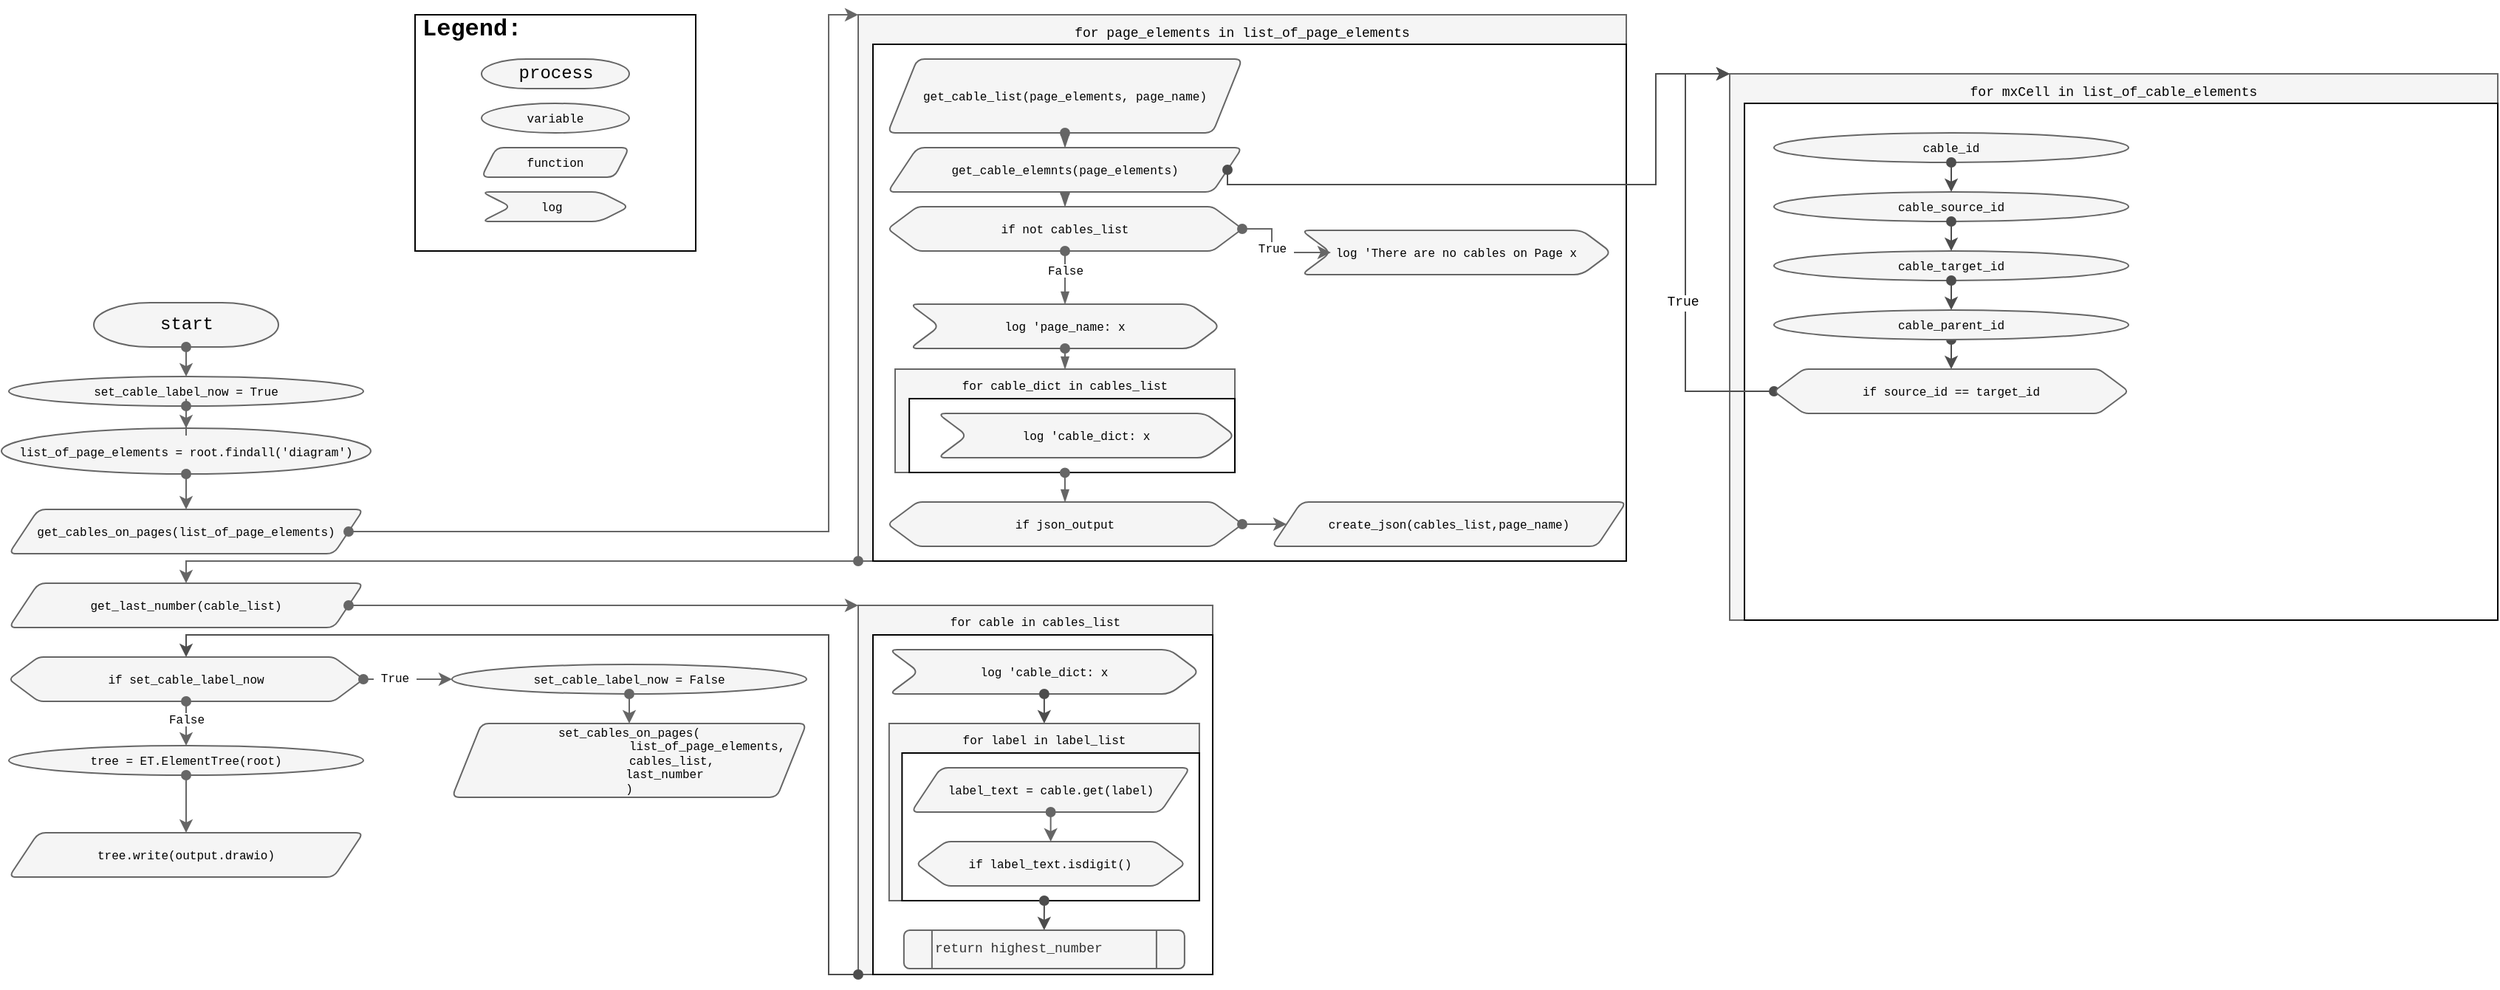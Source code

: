 <mxfile version="20.3.0" type="device"><diagram id="6a731a19-8d31-9384-78a2-239565b7b9f0" name="Page-1"><mxGraphModel dx="848" dy="623" grid="1" gridSize="10" guides="1" tooltips="1" connect="1" arrows="1" fold="1" page="1" pageScale="1" pageWidth="1169" pageHeight="827" background="#ffffff" math="0" shadow="0"><root><mxCell id="0"/><mxCell id="1" parent="0"/><mxCell id="BurVSN_nrZMifRmJG1uA-124" value="list_of_page_elements = root.findall('diagram')" style="ellipse;whiteSpace=wrap;html=1;rounded=1;shadow=0;sketch=0;fontSize=8;fontFamily=Courier New;fillColor=#f5f5f5;strokeColor=#666666;" parent="1" vertex="1"><mxGeometry x="40" y="320" width="250" height="31" as="geometry"/></mxCell><mxCell id="BurVSN_nrZMifRmJG1uA-59" value="get_cables_on_pages(list_of_page_elements)" style="shape=parallelogram;perimeter=parallelogramPerimeter;whiteSpace=wrap;html=1;fixedSize=1;size=20;perimeterSpacing=0;rounded=1;shadow=0;sketch=0;arcSize=10;fontSize=8;fontFamily=Courier New;fillColor=#f5f5f5;strokeColor=#666666;" parent="1" vertex="1"><mxGeometry x="45" y="375" width="240" height="30" as="geometry"/></mxCell><mxCell id="BurVSN_nrZMifRmJG1uA-63" value="&lt;span&gt;set_cable_label_now = True&lt;/span&gt;" style="ellipse;whiteSpace=wrap;html=1;rounded=1;shadow=0;sketch=0;fontSize=8;fontFamily=Courier New;fillColor=#f5f5f5;strokeColor=#666666;" parent="1" vertex="1"><mxGeometry x="45" y="285" width="240" height="20" as="geometry"/></mxCell><mxCell id="BurVSN_nrZMifRmJG1uA-67" value="&lt;font style=&quot;font-size: 8px&quot;&gt;get_last_number(cable_list)&lt;/font&gt;" style="shape=parallelogram;perimeter=parallelogramPerimeter;whiteSpace=wrap;html=1;fixedSize=1;size=20;perimeterSpacing=0;rounded=1;shadow=0;sketch=0;arcSize=10;fontSize=8;fontFamily=Courier New;fillColor=#f5f5f5;strokeColor=#666666;" parent="1" vertex="1"><mxGeometry x="45" y="425" width="240" height="30" as="geometry"/></mxCell><mxCell id="BurVSN_nrZMifRmJG1uA-69" value="&lt;div style=&quot;line-height: 18px&quot;&gt;&lt;font style=&quot;font-size: 8px&quot; face=&quot;Courier New&quot;&gt;if set_cable_label_now&lt;/font&gt;&lt;/div&gt;" style="shape=hexagon;perimeter=hexagonPerimeter2;whiteSpace=wrap;html=1;fixedSize=1;rounded=1;shadow=0;sketch=0;strokeWidth=1;fontSize=8;arcSize=7;fillColor=#f5f5f5;strokeColor=#666666;" parent="1" vertex="1"><mxGeometry x="45" y="475" width="240" height="30" as="geometry"/></mxCell><mxCell id="BurVSN_nrZMifRmJG1uA-74" value="&lt;font style=&quot;font-size: 8px&quot;&gt;set_cables_on_pages(&lt;br&gt;&amp;nbsp; &amp;nbsp; &amp;nbsp; &amp;nbsp; &amp;nbsp; &amp;nbsp; &amp;nbsp; &amp;nbsp; &amp;nbsp; &amp;nbsp; &amp;nbsp; list_of_page_elements, &lt;br&gt;&amp;nbsp; &amp;nbsp; &amp;nbsp; &amp;nbsp; &amp;nbsp; &amp;nbsp; cables_list, &lt;br&gt;&amp;nbsp; &amp;nbsp; &amp;nbsp; &amp;nbsp; &amp;nbsp; last_number&lt;br&gt;)&lt;/font&gt;" style="shape=parallelogram;perimeter=parallelogramPerimeter;whiteSpace=wrap;html=1;fixedSize=1;size=20;perimeterSpacing=0;rounded=1;shadow=0;sketch=0;arcSize=10;fontSize=8;fontFamily=Courier New;fillColor=#f5f5f5;strokeColor=#666666;" parent="1" vertex="1"><mxGeometry x="345" y="520" width="240" height="50" as="geometry"/></mxCell><mxCell id="BurVSN_nrZMifRmJG1uA-80" value="&lt;span&gt;tree = ET.ElementTree(root)&lt;/span&gt;" style="ellipse;whiteSpace=wrap;html=1;rounded=1;shadow=0;sketch=0;fontSize=8;fontFamily=Courier New;fillColor=#f5f5f5;strokeColor=#666666;" parent="1" vertex="1"><mxGeometry x="45" y="535" width="240" height="20" as="geometry"/></mxCell><mxCell id="BurVSN_nrZMifRmJG1uA-82" value="tree.write(output.drawio)" style="shape=parallelogram;perimeter=parallelogramPerimeter;whiteSpace=wrap;html=1;fixedSize=1;size=20;perimeterSpacing=0;rounded=1;shadow=0;sketch=0;arcSize=10;fontSize=8;fontFamily=Courier New;fillColor=#f5f5f5;strokeColor=#666666;" parent="1" vertex="1"><mxGeometry x="45" y="594" width="240" height="30" as="geometry"/></mxCell><mxCell id="BurVSN_nrZMifRmJG1uA-92" value="&lt;span&gt;set_cable_label_now = False&lt;/span&gt;" style="ellipse;whiteSpace=wrap;html=1;rounded=1;shadow=0;sketch=0;fontSize=8;fontFamily=Courier New;fillColor=#f5f5f5;strokeColor=#666666;" parent="1" vertex="1"><mxGeometry x="345" y="480" width="240" height="20" as="geometry"/></mxCell><mxCell id="2" value="start" style="shape=mxgraph.flowchart.terminator;strokeWidth=1;gradientDirection=north;fontStyle=0;html=1;fontFamily=Courier New;fillColor=#f5f5f5;strokeColor=#666666;" parent="1" vertex="1"><mxGeometry x="102.5" y="235" width="125" height="30" as="geometry"/></mxCell><mxCell id="7" style="fontStyle=1;strokeWidth=1;html=1;entryX=0.5;entryY=0;entryDx=0;entryDy=0;strokeColor=#666666;fillColor=#f5f5f5;startArrow=oval;startFill=1;" parent="1" source="2" target="BurVSN_nrZMifRmJG1uA-63" edge="1"><mxGeometry relative="1" as="geometry"><mxPoint x="-64.25" y="185.0" as="targetPoint"/></mxGeometry></mxCell><mxCell id="BurVSN_nrZMifRmJG1uA-104" style="edgeStyle=orthogonalEdgeStyle;rounded=0;orthogonalLoop=1;jettySize=auto;html=1;exitX=1;exitY=0.5;exitDx=0;exitDy=0;entryX=0;entryY=0;entryDx=0;entryDy=0;fontFamily=Courier New;fontSize=8;strokeColor=#666666;fillColor=#f5f5f5;startArrow=oval;startFill=1;" parent="1" source="BurVSN_nrZMifRmJG1uA-59" target="BurVSN_nrZMifRmJG1uA-86" edge="1"><mxGeometry relative="1" as="geometry"><mxPoint x="625" y="180.0" as="targetPoint"/><Array as="points"><mxPoint x="600" y="390"/><mxPoint x="600" y="40"/></Array></mxGeometry></mxCell><mxCell id="BurVSN_nrZMifRmJG1uA-66" value="" style="edgeStyle=orthogonalEdgeStyle;rounded=0;orthogonalLoop=1;jettySize=auto;html=1;fontSize=8;entryX=0.5;entryY=0;entryDx=0;entryDy=0;strokeColor=#666666;fillColor=#f5f5f5;startArrow=oval;startFill=1;exitX=0.5;exitY=1;exitDx=0;exitDy=0;" parent="1" source="BurVSN_nrZMifRmJG1uA-124" target="BurVSN_nrZMifRmJG1uA-59" edge="1"><mxGeometry relative="1" as="geometry"><mxPoint x="165" y="355" as="sourcePoint"/><mxPoint x="160" y="445" as="targetPoint"/></mxGeometry></mxCell><mxCell id="BurVSN_nrZMifRmJG1uA-64" value="" style="edgeStyle=orthogonalEdgeStyle;rounded=0;orthogonalLoop=1;jettySize=auto;html=1;fontSize=8;strokeColor=#666666;fillColor=#f5f5f5;startArrow=oval;startFill=1;entryX=0.5;entryY=0;entryDx=0;entryDy=0;" parent="1" source="BurVSN_nrZMifRmJG1uA-63" target="BurVSN_nrZMifRmJG1uA-124" edge="1"><mxGeometry relative="1" as="geometry"><mxPoint x="165" y="325" as="targetPoint"/></mxGeometry></mxCell><mxCell id="BurVSN_nrZMifRmJG1uA-73" value="" style="edgeStyle=orthogonalEdgeStyle;rounded=0;orthogonalLoop=1;jettySize=auto;html=1;fontFamily=Courier New;fontSize=8;entryX=0;entryY=0.5;entryDx=0;entryDy=0;strokeColor=#666666;fillColor=#f5f5f5;startArrow=oval;startFill=1;" parent="1" source="BurVSN_nrZMifRmJG1uA-69" target="BurVSN_nrZMifRmJG1uA-92" edge="1"><mxGeometry relative="1" as="geometry"><mxPoint x="365" y="490" as="targetPoint"/></mxGeometry></mxCell><mxCell id="BurVSN_nrZMifRmJG1uA-91" value="&amp;nbsp;True&amp;nbsp;" style="edgeLabel;html=1;align=center;verticalAlign=middle;resizable=0;points=[];fontSize=8;fontFamily=Courier New;" parent="BurVSN_nrZMifRmJG1uA-73" vertex="1" connectable="0"><mxGeometry x="-0.31" y="1" relative="1" as="geometry"><mxPoint as="offset"/></mxGeometry></mxCell><mxCell id="BurVSN_nrZMifRmJG1uA-81" value="" style="edgeStyle=orthogonalEdgeStyle;rounded=0;orthogonalLoop=1;jettySize=auto;html=1;fontFamily=Courier New;fontSize=8;strokeColor=#666666;fillColor=#f5f5f5;startArrow=oval;startFill=1;" parent="1" source="BurVSN_nrZMifRmJG1uA-69" target="BurVSN_nrZMifRmJG1uA-80" edge="1"><mxGeometry relative="1" as="geometry"/></mxCell><mxCell id="BurVSN_nrZMifRmJG1uA-94" value="False" style="edgeLabel;html=1;align=center;verticalAlign=middle;resizable=0;points=[];fontSize=8;fontFamily=Courier New;" parent="BurVSN_nrZMifRmJG1uA-81" vertex="1" connectable="0"><mxGeometry x="0.274" relative="1" as="geometry"><mxPoint as="offset"/></mxGeometry></mxCell><mxCell id="BurVSN_nrZMifRmJG1uA-83" value="" style="edgeStyle=orthogonalEdgeStyle;rounded=0;orthogonalLoop=1;jettySize=auto;html=1;fontFamily=Courier New;fontSize=8;strokeColor=#666666;fillColor=#f5f5f5;startArrow=oval;startFill=1;" parent="1" source="BurVSN_nrZMifRmJG1uA-80" target="BurVSN_nrZMifRmJG1uA-82" edge="1"><mxGeometry relative="1" as="geometry"/></mxCell><mxCell id="BurVSN_nrZMifRmJG1uA-93" style="edgeStyle=orthogonalEdgeStyle;rounded=0;orthogonalLoop=1;jettySize=auto;html=1;exitX=0.5;exitY=1;exitDx=0;exitDy=0;entryX=0.5;entryY=0;entryDx=0;entryDy=0;fontFamily=Courier New;fontSize=8;strokeColor=#666666;fillColor=#f5f5f5;startArrow=oval;startFill=1;" parent="1" source="BurVSN_nrZMifRmJG1uA-92" target="BurVSN_nrZMifRmJG1uA-74" edge="1"><mxGeometry relative="1" as="geometry"/></mxCell><mxCell id="BurVSN_nrZMifRmJG1uA-103" value="" style="group;strokeColor=#000000;" parent="1" vertex="1" connectable="0"><mxGeometry x="320" y="40" width="190" height="160" as="geometry"/></mxCell><mxCell id="BurVSN_nrZMifRmJG1uA-78" value="&lt;h1&gt;Legend:&lt;/h1&gt;&lt;p&gt;&lt;br&gt;&lt;/p&gt;" style="text;html=1;strokeColor=none;fillColor=none;spacing=5;spacingTop=-20;whiteSpace=wrap;overflow=hidden;rounded=0;shadow=0;sketch=0;fontFamily=Courier New;fontSize=8;" parent="BurVSN_nrZMifRmJG1uA-103" vertex="1"><mxGeometry width="190" height="160" as="geometry"/></mxCell><mxCell id="BurVSN_nrZMifRmJG1uA-75" value="&lt;span&gt;variable&lt;/span&gt;" style="ellipse;whiteSpace=wrap;html=1;rounded=1;shadow=0;sketch=0;fontSize=8;fontFamily=Courier New;fillColor=#f5f5f5;strokeColor=#666666;" parent="BurVSN_nrZMifRmJG1uA-103" vertex="1"><mxGeometry x="45" y="60" width="100" height="20" as="geometry"/></mxCell><mxCell id="BurVSN_nrZMifRmJG1uA-76" value="process" style="shape=mxgraph.flowchart.terminator;strokeWidth=1;gradientDirection=north;fontStyle=0;html=1;fontFamily=Courier New;fillColor=#f5f5f5;strokeColor=#666666;" parent="BurVSN_nrZMifRmJG1uA-103" vertex="1"><mxGeometry x="45" y="30" width="100" height="20" as="geometry"/></mxCell><mxCell id="BurVSN_nrZMifRmJG1uA-77" value="&lt;font style=&quot;font-size: 8px&quot;&gt;function&lt;/font&gt;" style="shape=parallelogram;perimeter=parallelogramPerimeter;whiteSpace=wrap;html=1;fixedSize=1;size=10.0;perimeterSpacing=0;rounded=1;shadow=0;sketch=0;arcSize=10;fontSize=8;fontFamily=Courier New;fillColor=#f5f5f5;strokeColor=#666666;" parent="BurVSN_nrZMifRmJG1uA-103" vertex="1"><mxGeometry x="45" y="90" width="100" height="20" as="geometry"/></mxCell><mxCell id="BurVSN_nrZMifRmJG1uA-102" value="log&amp;nbsp;" style="shape=step;perimeter=stepPerimeter;whiteSpace=wrap;html=1;fixedSize=1;rounded=1;shadow=0;sketch=0;strokeWidth=1;fontFamily=Courier New;fontSize=8;arcSize=11;fillColor=#f5f5f5;strokeColor=#666666;" parent="BurVSN_nrZMifRmJG1uA-103" vertex="1"><mxGeometry x="45" y="120" width="100" height="20" as="geometry"/></mxCell><mxCell id="BurVSN_nrZMifRmJG1uA-126" value="" style="group;" parent="1" vertex="1" connectable="0"><mxGeometry x="620" y="440" width="280" height="250" as="geometry"/></mxCell><mxCell id="BurVSN_nrZMifRmJG1uA-127" value="for cable in cables_list" style="rounded=0;whiteSpace=wrap;html=1;shadow=0;sketch=0;strokeWidth=1;fontFamily=Courier New;fontSize=8;verticalAlign=top;fillColor=#f5f5f5;strokeColor=#666666;" parent="BurVSN_nrZMifRmJG1uA-126" vertex="1"><mxGeometry width="240" height="250" as="geometry"/></mxCell><mxCell id="BurVSN_nrZMifRmJG1uA-128" value="" style="rounded=0;whiteSpace=wrap;html=1;shadow=0;sketch=0;strokeWidth=1;fontFamily=Courier New;fontSize=8;" parent="BurVSN_nrZMifRmJG1uA-126" vertex="1"><mxGeometry x="10" y="20" width="230" height="230" as="geometry"/></mxCell><mxCell id="BurVSN_nrZMifRmJG1uA-129" value="log 'cable_dict: x" style="shape=step;perimeter=stepPerimeter;whiteSpace=wrap;html=1;fixedSize=1;rounded=1;shadow=0;sketch=0;strokeWidth=1;fontFamily=Courier New;fontSize=8;arcSize=11;fillColor=#f5f5f5;strokeColor=#666666;" parent="BurVSN_nrZMifRmJG1uA-126" vertex="1"><mxGeometry x="20.94" y="30" width="210" height="30" as="geometry"/></mxCell><mxCell id="BurVSN_nrZMifRmJG1uA-141" value="return highest_number" style="shape=process;whiteSpace=wrap;html=1;backgroundOutline=1;rounded=1;shadow=0;sketch=0;strokeColor=#666666;strokeWidth=1;fillColor=#f5f5f5;fontFamily=Courier New;fontSize=9;fontColor=#333333;align=left;" parent="BurVSN_nrZMifRmJG1uA-126" vertex="1"><mxGeometry x="30.94" y="220" width="190" height="26" as="geometry"/></mxCell><mxCell id="BurVSN_nrZMifRmJG1uA-143" style="edgeStyle=orthogonalEdgeStyle;rounded=0;orthogonalLoop=1;jettySize=auto;html=1;exitX=0.5;exitY=1;exitDx=0;exitDy=0;entryX=0.5;entryY=0;entryDx=0;entryDy=0;startArrow=oval;startFill=1;strokeColor=#4D4D4D;fontFamily=Courier New;fontSize=9;fontColor=#000000;" parent="BurVSN_nrZMifRmJG1uA-126" source="BurVSN_nrZMifRmJG1uA-129" target="BurVSN_nrZMifRmJG1uA-134" edge="1"><mxGeometry relative="1" as="geometry"/></mxCell><mxCell id="BurVSN_nrZMifRmJG1uA-134" value="for label in label_list" style="rounded=0;whiteSpace=wrap;html=1;shadow=0;sketch=0;strokeWidth=1;fontFamily=Courier New;fontSize=8;verticalAlign=top;fillColor=#f5f5f5;strokeColor=#666666;" parent="BurVSN_nrZMifRmJG1uA-126" vertex="1"><mxGeometry x="20.94" y="80" width="210" height="120" as="geometry"/></mxCell><mxCell id="BurVSN_nrZMifRmJG1uA-135" value="" style="rounded=0;whiteSpace=wrap;html=1;shadow=0;sketch=0;strokeWidth=1;fontFamily=Courier New;fontSize=8;" parent="BurVSN_nrZMifRmJG1uA-126" vertex="1"><mxGeometry x="29.69" y="100" width="201.25" height="100" as="geometry"/></mxCell><mxCell id="BurVSN_nrZMifRmJG1uA-137" value="&lt;div style=&quot;line-height: 18px&quot;&gt;&lt;font style=&quot;font-size: 8px&quot; face=&quot;Courier New&quot;&gt;if label_text.isdigit()&lt;/font&gt;&lt;/div&gt;" style="shape=hexagon;perimeter=hexagonPerimeter2;whiteSpace=wrap;html=1;fixedSize=1;rounded=1;shadow=0;sketch=0;strokeWidth=1;fontSize=8;arcSize=7;fillColor=#f5f5f5;strokeColor=#666666;" parent="BurVSN_nrZMifRmJG1uA-126" vertex="1"><mxGeometry x="39.38" y="160" width="181.87" height="30" as="geometry"/></mxCell><mxCell id="BurVSN_nrZMifRmJG1uA-138" value="&lt;font style=&quot;font-size: 8px&quot;&gt;label_text = cable.get(label)&lt;/font&gt;" style="shape=parallelogram;perimeter=parallelogramPerimeter;whiteSpace=wrap;html=1;fixedSize=1;size=20;perimeterSpacing=0;rounded=1;shadow=0;sketch=0;arcSize=10;fontSize=8;fontFamily=Courier New;fillColor=#f5f5f5;strokeColor=#666666;" parent="BurVSN_nrZMifRmJG1uA-126" vertex="1"><mxGeometry x="35.94" y="110" width="188.75" height="30" as="geometry"/></mxCell><mxCell id="BurVSN_nrZMifRmJG1uA-139" style="edgeStyle=orthogonalEdgeStyle;rounded=0;orthogonalLoop=1;jettySize=auto;html=1;exitX=0.5;exitY=1;exitDx=0;exitDy=0;entryX=0.5;entryY=0;entryDx=0;entryDy=0;startArrow=oval;startFill=1;strokeColor=#666666;fontFamily=Courier New;fontSize=9;fontColor=#000000;fillColor=#f5f5f5;" parent="BurVSN_nrZMifRmJG1uA-126" source="BurVSN_nrZMifRmJG1uA-138" target="BurVSN_nrZMifRmJG1uA-137" edge="1"><mxGeometry x="640.94" y="520" as="geometry"/></mxCell><mxCell id="BurVSN_nrZMifRmJG1uA-142" style="edgeStyle=orthogonalEdgeStyle;rounded=0;orthogonalLoop=1;jettySize=auto;html=1;exitX=0.5;exitY=1;exitDx=0;exitDy=0;entryX=0.5;entryY=0;entryDx=0;entryDy=0;startArrow=oval;startFill=1;strokeColor=#4D4D4D;fontFamily=Courier New;fontSize=9;fontColor=#000000;" parent="BurVSN_nrZMifRmJG1uA-126" source="BurVSN_nrZMifRmJG1uA-134" target="BurVSN_nrZMifRmJG1uA-141" edge="1"><mxGeometry relative="1" as="geometry"><Array as="points"><mxPoint x="126" y="220"/></Array></mxGeometry></mxCell><mxCell id="BurVSN_nrZMifRmJG1uA-131" value="" style="group;" parent="1" vertex="1" connectable="0"><mxGeometry x="620" y="40" width="520" height="370" as="geometry"/></mxCell><mxCell id="BurVSN_nrZMifRmJG1uA-86" value="for page_elements in list_of_page_elements" style="group;fillColor=#f5f5f5;strokeColor=#666666;container=0;fontFamily=Courier New;fontSize=9;connectable=1;" parent="BurVSN_nrZMifRmJG1uA-131" vertex="1" connectable="0"><mxGeometry width="520" height="370" as="geometry"/></mxCell><mxCell id="BurVSN_nrZMifRmJG1uA-85" value="" style="rounded=0;whiteSpace=wrap;html=1;shadow=0;sketch=0;strokeWidth=1;fontFamily=Courier New;fontSize=8;" parent="BurVSN_nrZMifRmJG1uA-131" vertex="1"><mxGeometry x="10" y="20" width="510" height="350" as="geometry"/></mxCell><mxCell id="BurVSN_nrZMifRmJG1uA-88" value="get_cable_list(page_elements, page_name)" style="shape=parallelogram;perimeter=parallelogramPerimeter;whiteSpace=wrap;html=1;fixedSize=1;size=20;perimeterSpacing=0;rounded=1;shadow=0;sketch=0;arcSize=10;fontSize=8;fontFamily=Courier New;fillColor=#f5f5f5;strokeColor=#666666;" parent="BurVSN_nrZMifRmJG1uA-131" vertex="1"><mxGeometry x="20" y="30" width="240" height="50" as="geometry"/></mxCell><mxCell id="BurVSN_nrZMifRmJG1uA-90" value="&lt;div style=&quot;line-height: 18px&quot;&gt;&lt;font style=&quot;font-size: 8px&quot; face=&quot;Courier New&quot;&gt;if not cables_list&lt;/font&gt;&lt;/div&gt;" style="shape=hexagon;perimeter=hexagonPerimeter2;whiteSpace=wrap;html=1;fixedSize=1;rounded=1;shadow=0;sketch=0;strokeWidth=1;fontSize=8;arcSize=7;fillColor=#f5f5f5;strokeColor=#666666;" parent="BurVSN_nrZMifRmJG1uA-131" vertex="1"><mxGeometry x="20" y="130" width="240" height="30" as="geometry"/></mxCell><mxCell id="BurVSN_nrZMifRmJG1uA-99" value="log 'page_name: x" style="shape=step;perimeter=stepPerimeter;whiteSpace=wrap;html=1;fixedSize=1;rounded=1;shadow=0;sketch=0;strokeWidth=1;fontFamily=Courier New;fontSize=8;arcSize=11;fillColor=#f5f5f5;strokeColor=#666666;" parent="BurVSN_nrZMifRmJG1uA-131" vertex="1"><mxGeometry x="35" y="196" width="210" height="30" as="geometry"/></mxCell><mxCell id="BurVSN_nrZMifRmJG1uA-119" value="&lt;div style=&quot;line-height: 18px&quot;&gt;&lt;font style=&quot;font-size: 8px&quot; face=&quot;Courier New&quot;&gt;if json_output&lt;/font&gt;&lt;/div&gt;" style="shape=hexagon;perimeter=hexagonPerimeter2;whiteSpace=wrap;html=1;fixedSize=1;rounded=1;shadow=0;sketch=0;strokeWidth=1;fontSize=8;arcSize=7;fillColor=#f5f5f5;strokeColor=#666666;" parent="BurVSN_nrZMifRmJG1uA-131" vertex="1"><mxGeometry x="20" y="330" width="240" height="30" as="geometry"/></mxCell><mxCell id="BurVSN_nrZMifRmJG1uA-121" value="create_json(cables_list,page_name)" style="shape=parallelogram;perimeter=parallelogramPerimeter;whiteSpace=wrap;html=1;fixedSize=1;size=20;perimeterSpacing=0;rounded=1;shadow=0;sketch=0;arcSize=10;fontSize=8;fontFamily=Courier New;fillColor=#f5f5f5;strokeColor=#666666;" parent="BurVSN_nrZMifRmJG1uA-131" vertex="1"><mxGeometry x="280" y="330" width="240" height="30" as="geometry"/></mxCell><mxCell id="BurVSN_nrZMifRmJG1uA-96" value="log 'There are no cables on Page x" style="shape=step;perimeter=stepPerimeter;whiteSpace=wrap;html=1;fixedSize=1;rounded=1;shadow=0;sketch=0;strokeWidth=1;fontFamily=Courier New;fontSize=8;arcSize=11;fillColor=#f5f5f5;strokeColor=#666666;" parent="BurVSN_nrZMifRmJG1uA-131" vertex="1"><mxGeometry x="300" y="146" width="210" height="30" as="geometry"/></mxCell><mxCell id="BurVSN_nrZMifRmJG1uA-95" style="edgeStyle=orthogonalEdgeStyle;rounded=0;orthogonalLoop=1;jettySize=auto;html=1;exitX=0.5;exitY=1;exitDx=0;exitDy=0;entryX=0.5;entryY=0;entryDx=0;entryDy=0;fontFamily=Courier New;fontSize=8;fillColor=#f5f5f5;strokeColor=#666666;startArrow=oval;startFill=1;endArrow=blockThin;endFill=1;" parent="BurVSN_nrZMifRmJG1uA-131" source="HNhfaPqZHwlDlXkFRjlY-7" target="BurVSN_nrZMifRmJG1uA-90" edge="1"><mxGeometry as="geometry"/></mxCell><mxCell id="BurVSN_nrZMifRmJG1uA-100" style="edgeStyle=orthogonalEdgeStyle;rounded=0;orthogonalLoop=1;jettySize=auto;html=1;exitX=0.5;exitY=1;exitDx=0;exitDy=0;entryX=0.5;entryY=0;entryDx=0;entryDy=0;fontFamily=Courier New;fontSize=8;fillColor=#f5f5f5;strokeColor=#666666;startArrow=oval;startFill=1;endArrow=blockThin;endFill=1;" parent="BurVSN_nrZMifRmJG1uA-131" source="BurVSN_nrZMifRmJG1uA-90" target="BurVSN_nrZMifRmJG1uA-99" edge="1"><mxGeometry as="geometry"/></mxCell><mxCell id="BurVSN_nrZMifRmJG1uA-101" value="False" style="edgeLabel;html=1;align=center;verticalAlign=middle;resizable=0;points=[];fontSize=8;fontFamily=Courier New;" parent="BurVSN_nrZMifRmJG1uA-100" vertex="1" connectable="0"><mxGeometry x="-0.568" y="-1" relative="1" as="geometry"><mxPoint x="1" y="4.56" as="offset"/></mxGeometry></mxCell><mxCell id="BurVSN_nrZMifRmJG1uA-118" style="edgeStyle=orthogonalEdgeStyle;rounded=0;orthogonalLoop=1;jettySize=auto;html=1;exitX=0.5;exitY=1;exitDx=0;exitDy=0;entryX=0.5;entryY=0;entryDx=0;entryDy=0;fontFamily=Courier New;fontSize=8;fillColor=#f5f5f5;strokeColor=#666666;startArrow=oval;startFill=1;endArrow=blockThin;endFill=1;" parent="BurVSN_nrZMifRmJG1uA-131" source="BurVSN_nrZMifRmJG1uA-99" target="BurVSN_nrZMifRmJG1uA-106" edge="1"><mxGeometry as="geometry"/></mxCell><mxCell id="BurVSN_nrZMifRmJG1uA-122" style="edgeStyle=orthogonalEdgeStyle;rounded=0;orthogonalLoop=1;jettySize=auto;html=1;exitX=1;exitY=0.5;exitDx=0;exitDy=0;entryX=0;entryY=0.5;entryDx=0;entryDy=0;fontFamily=Courier New;fontSize=8;fillColor=#f5f5f5;strokeColor=#666666;startArrow=oval;startFill=1;" parent="BurVSN_nrZMifRmJG1uA-131" source="BurVSN_nrZMifRmJG1uA-119" target="BurVSN_nrZMifRmJG1uA-121" edge="1"><mxGeometry as="geometry"/></mxCell><mxCell id="BurVSN_nrZMifRmJG1uA-97" style="edgeStyle=orthogonalEdgeStyle;rounded=0;orthogonalLoop=1;jettySize=auto;html=1;exitX=1;exitY=0.5;exitDx=0;exitDy=0;entryX=0;entryY=0.5;entryDx=0;entryDy=0;fontFamily=Courier New;fontSize=8;fillColor=#f5f5f5;strokeColor=#666666;startArrow=oval;startFill=1;" parent="BurVSN_nrZMifRmJG1uA-131" source="BurVSN_nrZMifRmJG1uA-90" target="BurVSN_nrZMifRmJG1uA-96" edge="1"><mxGeometry as="geometry"/></mxCell><mxCell id="BurVSN_nrZMifRmJG1uA-98" value="&amp;nbsp;True&amp;nbsp;" style="edgeLabel;html=1;align=center;verticalAlign=middle;resizable=0;points=[];fontSize=8;fontFamily=Courier New;" parent="BurVSN_nrZMifRmJG1uA-97" vertex="1" connectable="0"><mxGeometry x="-0.133" relative="1" as="geometry"><mxPoint as="offset"/></mxGeometry></mxCell><mxCell id="BurVSN_nrZMifRmJG1uA-117" value="" style="group;fillColor=#f5f5f5;strokeColor=#666666;container=0;" parent="BurVSN_nrZMifRmJG1uA-131" vertex="1" connectable="0"><mxGeometry x="25" y="240" width="230" height="70" as="geometry"/></mxCell><mxCell id="BurVSN_nrZMifRmJG1uA-106" value="for cable_dict in cables_list" style="rounded=0;whiteSpace=wrap;html=1;shadow=0;sketch=0;strokeWidth=1;fontFamily=Courier New;fontSize=8;verticalAlign=top;fillColor=#f5f5f5;strokeColor=#666666;" parent="BurVSN_nrZMifRmJG1uA-131" vertex="1"><mxGeometry x="25" y="240" width="230" height="70" as="geometry"/></mxCell><mxCell id="BurVSN_nrZMifRmJG1uA-107" value="" style="rounded=0;whiteSpace=wrap;html=1;shadow=0;sketch=0;strokeWidth=1;fontFamily=Courier New;fontSize=8;" parent="BurVSN_nrZMifRmJG1uA-131" vertex="1"><mxGeometry x="34.583" y="260" width="220.417" height="50" as="geometry"/></mxCell><mxCell id="BurVSN_nrZMifRmJG1uA-115" value="log 'cable_dict: x" style="shape=step;perimeter=stepPerimeter;whiteSpace=wrap;html=1;fixedSize=1;rounded=1;shadow=0;sketch=0;strokeWidth=1;fontFamily=Courier New;fontSize=8;arcSize=11;fillColor=#f5f5f5;strokeColor=#666666;" parent="BurVSN_nrZMifRmJG1uA-131" vertex="1"><mxGeometry x="53.75" y="270" width="201.25" height="30" as="geometry"/></mxCell><mxCell id="BurVSN_nrZMifRmJG1uA-120" style="edgeStyle=orthogonalEdgeStyle;rounded=0;orthogonalLoop=1;jettySize=auto;html=1;entryX=0.5;entryY=0;entryDx=0;entryDy=0;fontFamily=Courier New;fontSize=8;fillColor=#f5f5f5;strokeColor=#666666;startArrow=oval;startFill=1;exitX=0.478;exitY=1.004;exitDx=0;exitDy=0;exitPerimeter=0;endArrow=blockThin;endFill=1;" parent="BurVSN_nrZMifRmJG1uA-131" source="BurVSN_nrZMifRmJG1uA-107" target="BurVSN_nrZMifRmJG1uA-119" edge="1"><mxGeometry as="geometry"><mxPoint x="145" y="310" as="sourcePoint"/><Array as="points"/></mxGeometry></mxCell><mxCell id="HNhfaPqZHwlDlXkFRjlY-7" value="get_cable_elemnts(page_elements)" style="shape=parallelogram;perimeter=parallelogramPerimeter;whiteSpace=wrap;html=1;fixedSize=1;size=20;perimeterSpacing=0;rounded=1;shadow=0;sketch=0;arcSize=10;fontSize=8;fontFamily=Courier New;fillColor=#f5f5f5;strokeColor=#666666;" vertex="1" parent="BurVSN_nrZMifRmJG1uA-131"><mxGeometry x="20" y="90" width="240" height="30" as="geometry"/></mxCell><mxCell id="HNhfaPqZHwlDlXkFRjlY-8" value="" style="edgeStyle=orthogonalEdgeStyle;rounded=0;orthogonalLoop=1;jettySize=auto;html=1;exitX=0.5;exitY=1;exitDx=0;exitDy=0;entryX=0.5;entryY=0;entryDx=0;entryDy=0;fontFamily=Courier New;fontSize=8;fillColor=#f5f5f5;strokeColor=#666666;startArrow=oval;startFill=1;endArrow=blockThin;endFill=1;" edge="1" parent="BurVSN_nrZMifRmJG1uA-131" source="BurVSN_nrZMifRmJG1uA-88" target="HNhfaPqZHwlDlXkFRjlY-7"><mxGeometry as="geometry"><mxPoint x="760" y="120" as="sourcePoint"/><mxPoint x="760" y="186" as="targetPoint"/></mxGeometry></mxCell><mxCell id="BurVSN_nrZMifRmJG1uA-123" style="edgeStyle=orthogonalEdgeStyle;rounded=0;orthogonalLoop=1;jettySize=auto;html=1;exitX=0;exitY=1;exitDx=0;exitDy=0;fontFamily=Courier New;fontSize=8;entryX=0.5;entryY=0;entryDx=0;entryDy=0;strokeColor=#666666;fillColor=#f5f5f5;startArrow=oval;startFill=1;" parent="1" source="BurVSN_nrZMifRmJG1uA-86" target="BurVSN_nrZMifRmJG1uA-67" edge="1"><mxGeometry relative="1" as="geometry"><mxPoint x="625" y="550" as="sourcePoint"/><Array as="points"><mxPoint x="165" y="410"/></Array></mxGeometry></mxCell><mxCell id="BurVSN_nrZMifRmJG1uA-132" style="edgeStyle=orthogonalEdgeStyle;rounded=0;orthogonalLoop=1;jettySize=auto;html=1;exitX=1;exitY=0.5;exitDx=0;exitDy=0;entryX=0;entryY=0;entryDx=0;entryDy=0;startArrow=oval;startFill=1;fontFamily=Courier New;fontSize=9;strokeColor=#666666;fillColor=#f5f5f5;" parent="1" source="BurVSN_nrZMifRmJG1uA-67" target="BurVSN_nrZMifRmJG1uA-127" edge="1"><mxGeometry relative="1" as="geometry"><Array as="points"><mxPoint x="530" y="440"/><mxPoint x="530" y="440"/></Array></mxGeometry></mxCell><mxCell id="BurVSN_nrZMifRmJG1uA-144" style="edgeStyle=orthogonalEdgeStyle;rounded=0;orthogonalLoop=1;jettySize=auto;html=1;exitX=0;exitY=1;exitDx=0;exitDy=0;entryX=0.5;entryY=0;entryDx=0;entryDy=0;startArrow=oval;startFill=1;strokeColor=#4D4D4D;fontFamily=Courier New;fontSize=9;fontColor=#000000;" parent="1" source="BurVSN_nrZMifRmJG1uA-127" target="BurVSN_nrZMifRmJG1uA-69" edge="1"><mxGeometry relative="1" as="geometry"><Array as="points"><mxPoint x="600" y="690"/><mxPoint x="600" y="460"/><mxPoint x="165" y="460"/></Array></mxGeometry></mxCell><mxCell id="BurVSN_nrZMifRmJG1uA-146" value="for mxCell in list_of_cable_elements" style="group;fillColor=#f5f5f5;strokeColor=#666666;container=1;fontFamily=Courier New;fontSize=9;connectable=1;collapsible=0;dropTarget=1;" parent="1" vertex="1" connectable="0"><mxGeometry x="1210" y="80" width="520" height="370" as="geometry"/></mxCell><mxCell id="BurVSN_nrZMifRmJG1uA-147" value="" style="rounded=0;whiteSpace=wrap;html=1;shadow=0;sketch=0;strokeWidth=1;fontFamily=Courier New;fontSize=8;" parent="BurVSN_nrZMifRmJG1uA-146" vertex="1"><mxGeometry x="10" y="20" width="510" height="350" as="geometry"/></mxCell><mxCell id="BurVSN_nrZMifRmJG1uA-168" value="&lt;span&gt;cable_id&lt;/span&gt;" style="ellipse;whiteSpace=wrap;html=1;rounded=1;shadow=0;sketch=0;fontSize=8;fontFamily=Courier New;fillColor=#f5f5f5;strokeColor=#666666;" parent="BurVSN_nrZMifRmJG1uA-146" vertex="1"><mxGeometry x="30" y="40" width="240" height="20" as="geometry"/></mxCell><mxCell id="BurVSN_nrZMifRmJG1uA-169" value="&lt;span&gt;cable_source_id&lt;/span&gt;" style="ellipse;whiteSpace=wrap;html=1;rounded=1;shadow=0;sketch=0;fontSize=8;fontFamily=Courier New;fillColor=#f5f5f5;strokeColor=#666666;" parent="BurVSN_nrZMifRmJG1uA-146" vertex="1"><mxGeometry x="30" y="80" width="240" height="20" as="geometry"/></mxCell><mxCell id="BurVSN_nrZMifRmJG1uA-171" value="&lt;span&gt;cable_target_id&lt;/span&gt;" style="ellipse;whiteSpace=wrap;html=1;rounded=1;shadow=0;sketch=0;fontSize=8;fontFamily=Courier New;fillColor=#f5f5f5;strokeColor=#666666;" parent="BurVSN_nrZMifRmJG1uA-146" vertex="1"><mxGeometry x="30" y="120" width="240" height="20" as="geometry"/></mxCell><mxCell id="BurVSN_nrZMifRmJG1uA-176" style="edgeStyle=orthogonalEdgeStyle;rounded=0;orthogonalLoop=1;jettySize=auto;html=1;exitX=0.5;exitY=1;exitDx=0;exitDy=0;entryX=0.5;entryY=0;entryDx=0;entryDy=0;startArrow=oval;startFill=1;strokeColor=#4D4D4D;fontFamily=Courier New;fontSize=9;fontColor=#000000;" parent="BurVSN_nrZMifRmJG1uA-146" source="BurVSN_nrZMifRmJG1uA-173" target="BurVSN_nrZMifRmJG1uA-175" edge="1"><mxGeometry relative="1" as="geometry"/></mxCell><mxCell id="BurVSN_nrZMifRmJG1uA-173" value="&lt;span&gt;cable_parent_id&lt;/span&gt;" style="ellipse;whiteSpace=wrap;html=1;rounded=1;shadow=0;sketch=0;fontSize=8;fontFamily=Courier New;fillColor=#f5f5f5;strokeColor=#666666;" parent="BurVSN_nrZMifRmJG1uA-146" vertex="1"><mxGeometry x="30" y="160" width="240" height="20" as="geometry"/></mxCell><mxCell id="BurVSN_nrZMifRmJG1uA-170" style="edgeStyle=orthogonalEdgeStyle;rounded=0;orthogonalLoop=1;jettySize=auto;html=1;exitX=0.5;exitY=1;exitDx=0;exitDy=0;entryX=0.5;entryY=0;entryDx=0;entryDy=0;startArrow=oval;startFill=1;strokeColor=#4D4D4D;fontFamily=Courier New;fontSize=9;fontColor=#000000;" parent="BurVSN_nrZMifRmJG1uA-146" source="BurVSN_nrZMifRmJG1uA-168" target="BurVSN_nrZMifRmJG1uA-169" edge="1"><mxGeometry relative="1" as="geometry"/></mxCell><mxCell id="BurVSN_nrZMifRmJG1uA-172" style="edgeStyle=orthogonalEdgeStyle;rounded=0;orthogonalLoop=1;jettySize=auto;html=1;exitX=0.5;exitY=1;exitDx=0;exitDy=0;entryX=0.5;entryY=0;entryDx=0;entryDy=0;startArrow=oval;startFill=1;strokeColor=#4D4D4D;fontFamily=Courier New;fontSize=9;fontColor=#000000;" parent="BurVSN_nrZMifRmJG1uA-146" source="BurVSN_nrZMifRmJG1uA-169" target="BurVSN_nrZMifRmJG1uA-171" edge="1"><mxGeometry relative="1" as="geometry"/></mxCell><mxCell id="BurVSN_nrZMifRmJG1uA-174" style="edgeStyle=orthogonalEdgeStyle;rounded=0;orthogonalLoop=1;jettySize=auto;html=1;exitX=0.5;exitY=1;exitDx=0;exitDy=0;entryX=0.5;entryY=0;entryDx=0;entryDy=0;startArrow=oval;startFill=1;strokeColor=#4D4D4D;fontFamily=Courier New;fontSize=9;fontColor=#000000;" parent="BurVSN_nrZMifRmJG1uA-146" source="BurVSN_nrZMifRmJG1uA-171" target="BurVSN_nrZMifRmJG1uA-173" edge="1"><mxGeometry relative="1" as="geometry"/></mxCell><mxCell id="BurVSN_nrZMifRmJG1uA-177" style="edgeStyle=orthogonalEdgeStyle;rounded=0;orthogonalLoop=1;jettySize=auto;html=1;exitX=0;exitY=0.5;exitDx=0;exitDy=0;entryX=0;entryY=0;entryDx=0;entryDy=0;startArrow=oval;startFill=1;strokeColor=#4D4D4D;fontFamily=Courier New;fontSize=9;fontColor=#000000;" parent="BurVSN_nrZMifRmJG1uA-146" source="BurVSN_nrZMifRmJG1uA-175" target="BurVSN_nrZMifRmJG1uA-146" edge="1"><mxGeometry relative="1" as="geometry"><Array as="points"><mxPoint x="-30" y="215"/><mxPoint x="-30"/></Array></mxGeometry></mxCell><mxCell id="BurVSN_nrZMifRmJG1uA-178" value="True" style="edgeLabel;html=1;align=center;verticalAlign=middle;resizable=0;points=[];fontSize=9;fontFamily=Courier New;fontColor=#000000;" parent="BurVSN_nrZMifRmJG1uA-177" vertex="1" connectable="0"><mxGeometry x="-0.212" y="2" relative="1" as="geometry"><mxPoint as="offset"/></mxGeometry></mxCell><mxCell id="BurVSN_nrZMifRmJG1uA-175" value="&lt;div style=&quot;line-height: 18px&quot;&gt;&lt;font style=&quot;font-size: 8px&quot; face=&quot;Courier New&quot;&gt;if source_id == target_id&lt;/font&gt;&lt;/div&gt;" style="shape=hexagon;perimeter=hexagonPerimeter2;whiteSpace=wrap;html=1;fixedSize=1;rounded=1;shadow=0;sketch=0;strokeWidth=1;fontSize=8;arcSize=7;fillColor=#f5f5f5;strokeColor=#666666;" parent="BurVSN_nrZMifRmJG1uA-146" vertex="1"><mxGeometry x="30" y="200" width="240" height="30" as="geometry"/></mxCell><mxCell id="BurVSN_nrZMifRmJG1uA-179" style="edgeStyle=orthogonalEdgeStyle;rounded=0;orthogonalLoop=1;jettySize=auto;html=1;exitX=1;exitY=0.5;exitDx=0;exitDy=0;startArrow=oval;startFill=1;strokeColor=#4D4D4D;fontFamily=Courier New;fontSize=9;fontColor=#000000;entryX=0;entryY=0;entryDx=0;entryDy=0;" parent="1" source="HNhfaPqZHwlDlXkFRjlY-7" target="BurVSN_nrZMifRmJG1uA-146" edge="1"><mxGeometry relative="1" as="geometry"><mxPoint x="1210" y="80" as="targetPoint"/><Array as="points"><mxPoint x="1160" y="155"/><mxPoint x="1160" y="80"/></Array></mxGeometry></mxCell></root></mxGraphModel></diagram></mxfile>